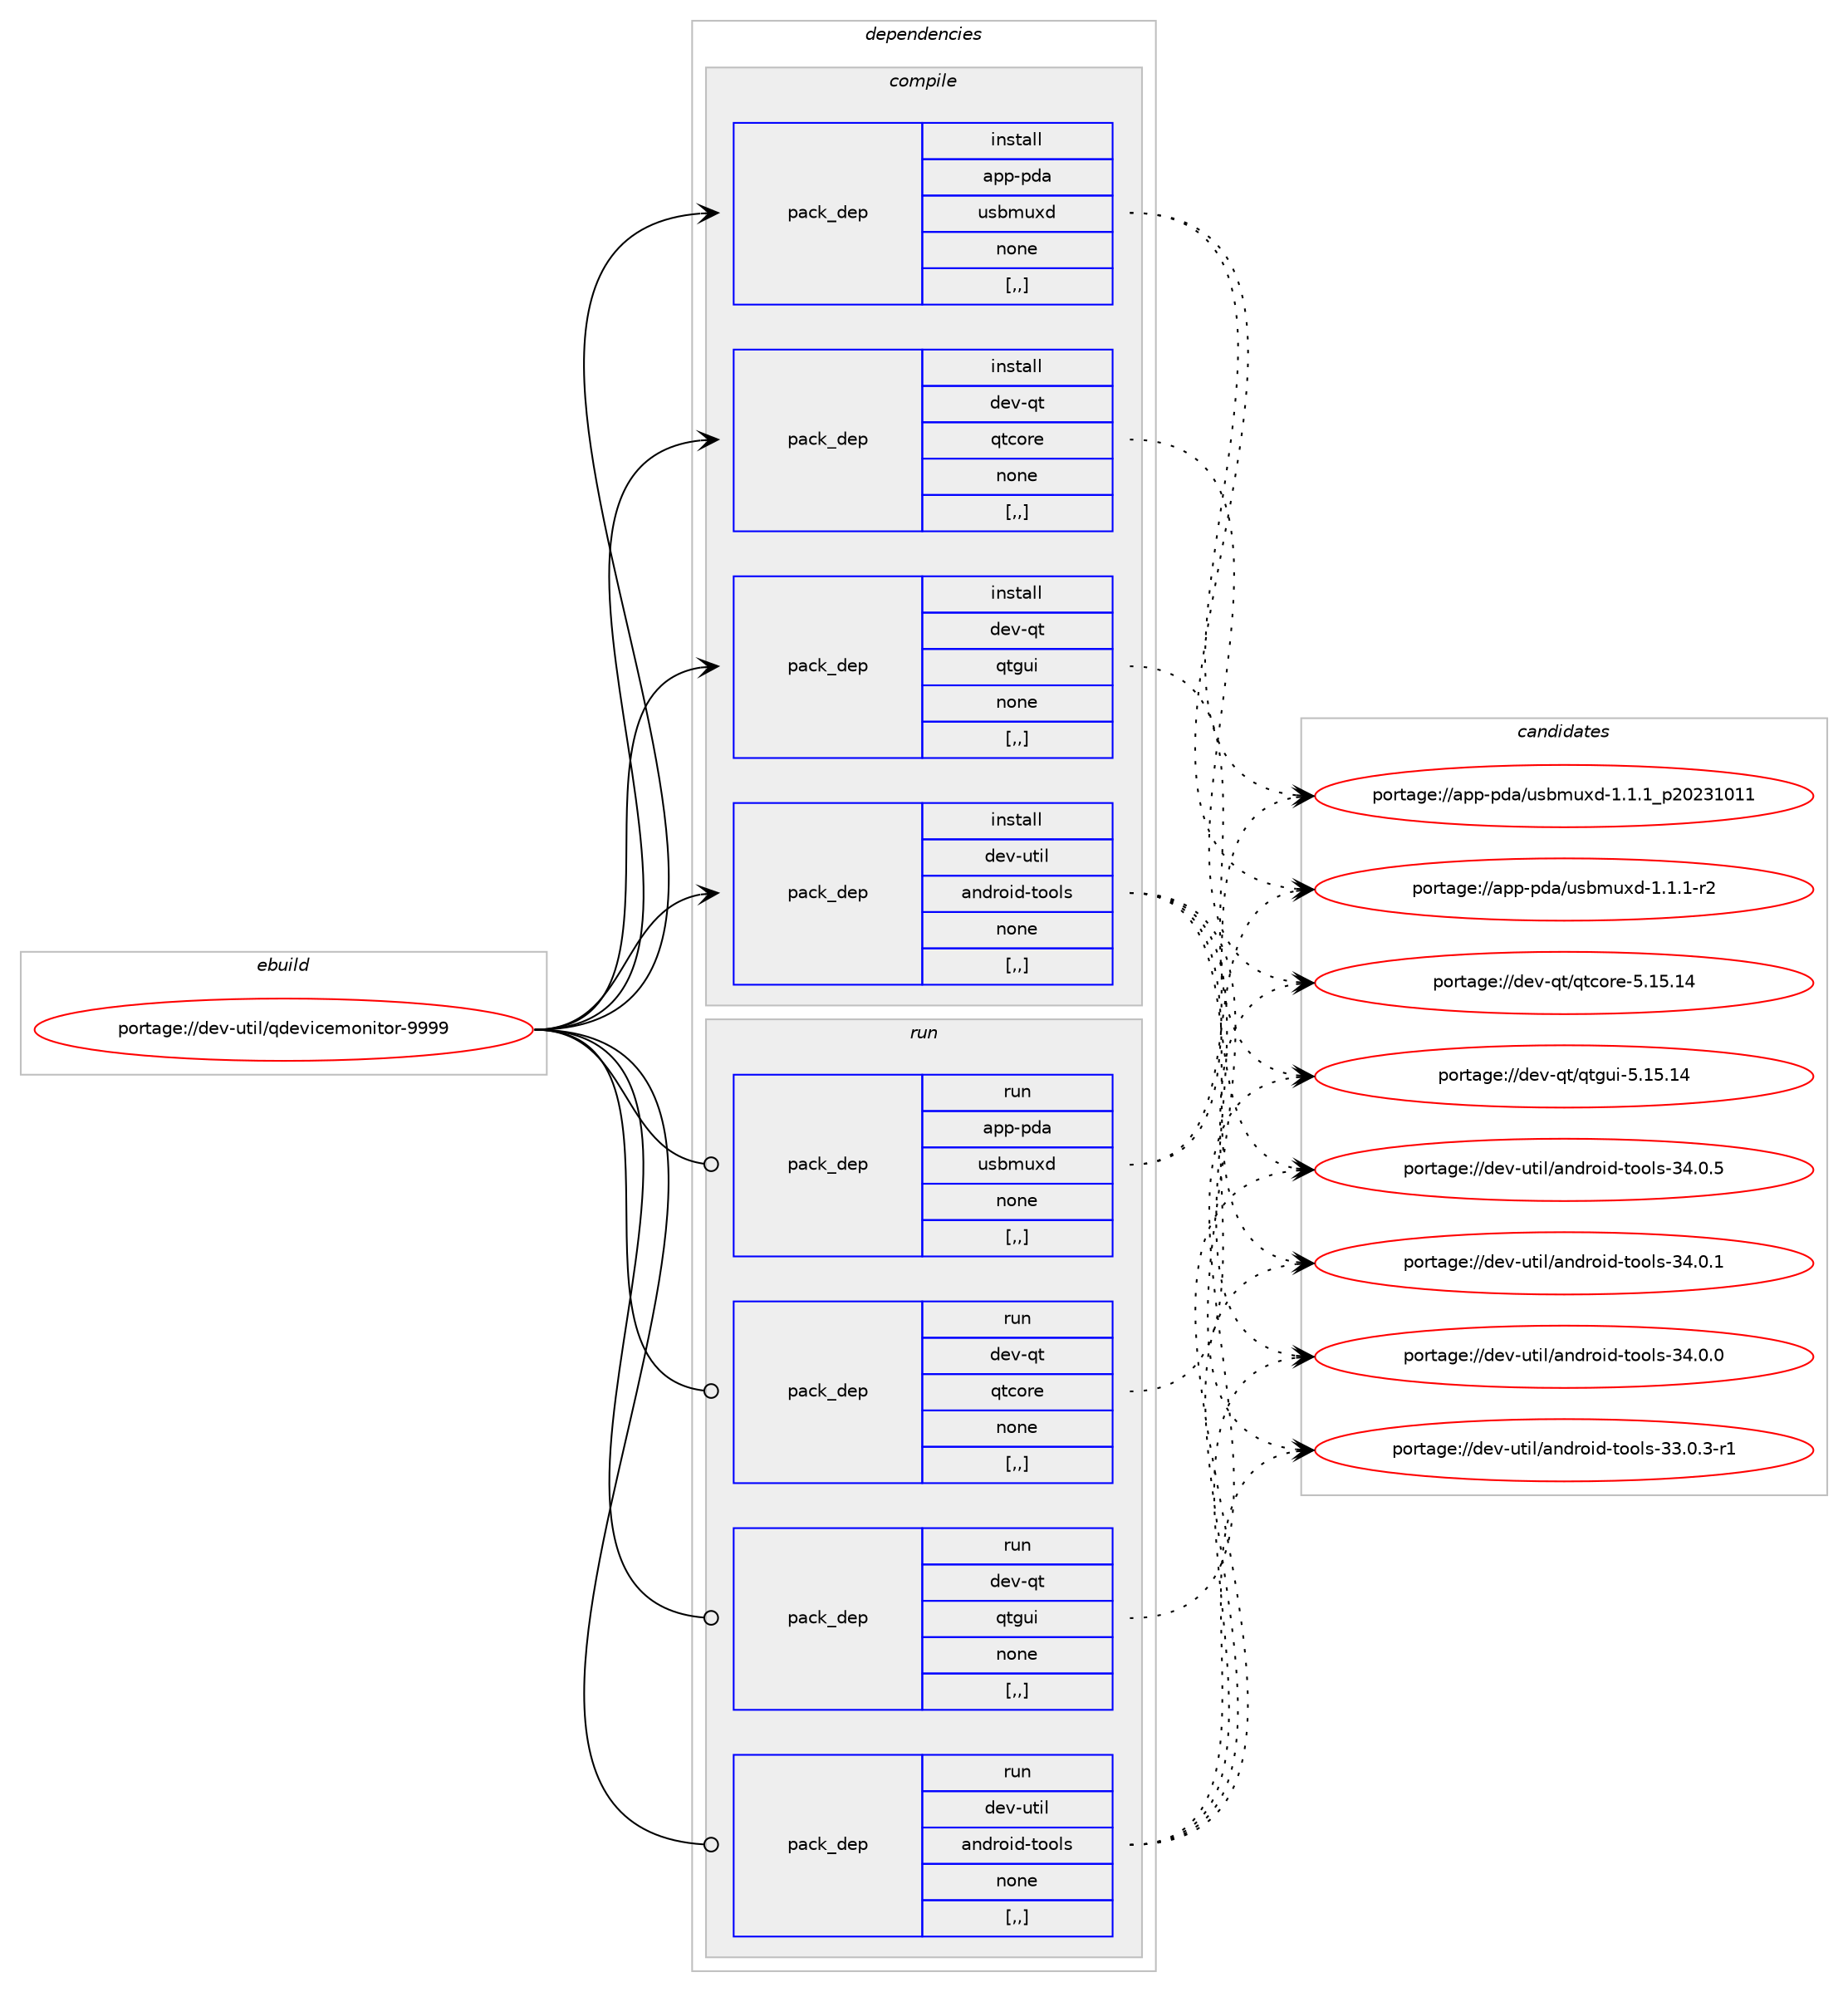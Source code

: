 digraph prolog {

# *************
# Graph options
# *************

newrank=true;
concentrate=true;
compound=true;
graph [rankdir=LR,fontname=Helvetica,fontsize=10,ranksep=1.5];#, ranksep=2.5, nodesep=0.2];
edge  [arrowhead=vee];
node  [fontname=Helvetica,fontsize=10];

# **********
# The ebuild
# **********

subgraph cluster_leftcol {
color=gray;
label=<<i>ebuild</i>>;
id [label="portage://dev-util/qdevicemonitor-9999", color=red, width=4, href="../dev-util/qdevicemonitor-9999.svg"];
}

# ****************
# The dependencies
# ****************

subgraph cluster_midcol {
color=gray;
label=<<i>dependencies</i>>;
subgraph cluster_compile {
fillcolor="#eeeeee";
style=filled;
label=<<i>compile</i>>;
subgraph pack155785 {
dependency218788 [label=<<TABLE BORDER="0" CELLBORDER="1" CELLSPACING="0" CELLPADDING="4" WIDTH="220"><TR><TD ROWSPAN="6" CELLPADDING="30">pack_dep</TD></TR><TR><TD WIDTH="110">install</TD></TR><TR><TD>app-pda</TD></TR><TR><TD>usbmuxd</TD></TR><TR><TD>none</TD></TR><TR><TD>[,,]</TD></TR></TABLE>>, shape=none, color=blue];
}
id:e -> dependency218788:w [weight=20,style="solid",arrowhead="vee"];
subgraph pack155786 {
dependency218789 [label=<<TABLE BORDER="0" CELLBORDER="1" CELLSPACING="0" CELLPADDING="4" WIDTH="220"><TR><TD ROWSPAN="6" CELLPADDING="30">pack_dep</TD></TR><TR><TD WIDTH="110">install</TD></TR><TR><TD>dev-qt</TD></TR><TR><TD>qtcore</TD></TR><TR><TD>none</TD></TR><TR><TD>[,,]</TD></TR></TABLE>>, shape=none, color=blue];
}
id:e -> dependency218789:w [weight=20,style="solid",arrowhead="vee"];
subgraph pack155787 {
dependency218790 [label=<<TABLE BORDER="0" CELLBORDER="1" CELLSPACING="0" CELLPADDING="4" WIDTH="220"><TR><TD ROWSPAN="6" CELLPADDING="30">pack_dep</TD></TR><TR><TD WIDTH="110">install</TD></TR><TR><TD>dev-qt</TD></TR><TR><TD>qtgui</TD></TR><TR><TD>none</TD></TR><TR><TD>[,,]</TD></TR></TABLE>>, shape=none, color=blue];
}
id:e -> dependency218790:w [weight=20,style="solid",arrowhead="vee"];
subgraph pack155788 {
dependency218791 [label=<<TABLE BORDER="0" CELLBORDER="1" CELLSPACING="0" CELLPADDING="4" WIDTH="220"><TR><TD ROWSPAN="6" CELLPADDING="30">pack_dep</TD></TR><TR><TD WIDTH="110">install</TD></TR><TR><TD>dev-util</TD></TR><TR><TD>android-tools</TD></TR><TR><TD>none</TD></TR><TR><TD>[,,]</TD></TR></TABLE>>, shape=none, color=blue];
}
id:e -> dependency218791:w [weight=20,style="solid",arrowhead="vee"];
}
subgraph cluster_compileandrun {
fillcolor="#eeeeee";
style=filled;
label=<<i>compile and run</i>>;
}
subgraph cluster_run {
fillcolor="#eeeeee";
style=filled;
label=<<i>run</i>>;
subgraph pack155789 {
dependency218792 [label=<<TABLE BORDER="0" CELLBORDER="1" CELLSPACING="0" CELLPADDING="4" WIDTH="220"><TR><TD ROWSPAN="6" CELLPADDING="30">pack_dep</TD></TR><TR><TD WIDTH="110">run</TD></TR><TR><TD>app-pda</TD></TR><TR><TD>usbmuxd</TD></TR><TR><TD>none</TD></TR><TR><TD>[,,]</TD></TR></TABLE>>, shape=none, color=blue];
}
id:e -> dependency218792:w [weight=20,style="solid",arrowhead="odot"];
subgraph pack155790 {
dependency218793 [label=<<TABLE BORDER="0" CELLBORDER="1" CELLSPACING="0" CELLPADDING="4" WIDTH="220"><TR><TD ROWSPAN="6" CELLPADDING="30">pack_dep</TD></TR><TR><TD WIDTH="110">run</TD></TR><TR><TD>dev-qt</TD></TR><TR><TD>qtcore</TD></TR><TR><TD>none</TD></TR><TR><TD>[,,]</TD></TR></TABLE>>, shape=none, color=blue];
}
id:e -> dependency218793:w [weight=20,style="solid",arrowhead="odot"];
subgraph pack155791 {
dependency218794 [label=<<TABLE BORDER="0" CELLBORDER="1" CELLSPACING="0" CELLPADDING="4" WIDTH="220"><TR><TD ROWSPAN="6" CELLPADDING="30">pack_dep</TD></TR><TR><TD WIDTH="110">run</TD></TR><TR><TD>dev-qt</TD></TR><TR><TD>qtgui</TD></TR><TR><TD>none</TD></TR><TR><TD>[,,]</TD></TR></TABLE>>, shape=none, color=blue];
}
id:e -> dependency218794:w [weight=20,style="solid",arrowhead="odot"];
subgraph pack155792 {
dependency218795 [label=<<TABLE BORDER="0" CELLBORDER="1" CELLSPACING="0" CELLPADDING="4" WIDTH="220"><TR><TD ROWSPAN="6" CELLPADDING="30">pack_dep</TD></TR><TR><TD WIDTH="110">run</TD></TR><TR><TD>dev-util</TD></TR><TR><TD>android-tools</TD></TR><TR><TD>none</TD></TR><TR><TD>[,,]</TD></TR></TABLE>>, shape=none, color=blue];
}
id:e -> dependency218795:w [weight=20,style="solid",arrowhead="odot"];
}
}

# **************
# The candidates
# **************

subgraph cluster_choices {
rank=same;
color=gray;
label=<<i>candidates</i>>;

subgraph choice155785 {
color=black;
nodesep=1;
choice9711211245112100974711711598109117120100454946494649951125048505149484949 [label="portage://app-pda/usbmuxd-1.1.1_p20231011", color=red, width=4,href="../app-pda/usbmuxd-1.1.1_p20231011.svg"];
choice97112112451121009747117115981091171201004549464946494511450 [label="portage://app-pda/usbmuxd-1.1.1-r2", color=red, width=4,href="../app-pda/usbmuxd-1.1.1-r2.svg"];
dependency218788:e -> choice9711211245112100974711711598109117120100454946494649951125048505149484949:w [style=dotted,weight="100"];
dependency218788:e -> choice97112112451121009747117115981091171201004549464946494511450:w [style=dotted,weight="100"];
}
subgraph choice155786 {
color=black;
nodesep=1;
choice1001011184511311647113116991111141014553464953464952 [label="portage://dev-qt/qtcore-5.15.14", color=red, width=4,href="../dev-qt/qtcore-5.15.14.svg"];
dependency218789:e -> choice1001011184511311647113116991111141014553464953464952:w [style=dotted,weight="100"];
}
subgraph choice155787 {
color=black;
nodesep=1;
choice10010111845113116471131161031171054553464953464952 [label="portage://dev-qt/qtgui-5.15.14", color=red, width=4,href="../dev-qt/qtgui-5.15.14.svg"];
dependency218790:e -> choice10010111845113116471131161031171054553464953464952:w [style=dotted,weight="100"];
}
subgraph choice155788 {
color=black;
nodesep=1;
choice1001011184511711610510847971101001141111051004511611111110811545515246484653 [label="portage://dev-util/android-tools-34.0.5", color=red, width=4,href="../dev-util/android-tools-34.0.5.svg"];
choice1001011184511711610510847971101001141111051004511611111110811545515246484649 [label="portage://dev-util/android-tools-34.0.1", color=red, width=4,href="../dev-util/android-tools-34.0.1.svg"];
choice1001011184511711610510847971101001141111051004511611111110811545515246484648 [label="portage://dev-util/android-tools-34.0.0", color=red, width=4,href="../dev-util/android-tools-34.0.0.svg"];
choice10010111845117116105108479711010011411110510045116111111108115455151464846514511449 [label="portage://dev-util/android-tools-33.0.3-r1", color=red, width=4,href="../dev-util/android-tools-33.0.3-r1.svg"];
dependency218791:e -> choice1001011184511711610510847971101001141111051004511611111110811545515246484653:w [style=dotted,weight="100"];
dependency218791:e -> choice1001011184511711610510847971101001141111051004511611111110811545515246484649:w [style=dotted,weight="100"];
dependency218791:e -> choice1001011184511711610510847971101001141111051004511611111110811545515246484648:w [style=dotted,weight="100"];
dependency218791:e -> choice10010111845117116105108479711010011411110510045116111111108115455151464846514511449:w [style=dotted,weight="100"];
}
subgraph choice155789 {
color=black;
nodesep=1;
choice9711211245112100974711711598109117120100454946494649951125048505149484949 [label="portage://app-pda/usbmuxd-1.1.1_p20231011", color=red, width=4,href="../app-pda/usbmuxd-1.1.1_p20231011.svg"];
choice97112112451121009747117115981091171201004549464946494511450 [label="portage://app-pda/usbmuxd-1.1.1-r2", color=red, width=4,href="../app-pda/usbmuxd-1.1.1-r2.svg"];
dependency218792:e -> choice9711211245112100974711711598109117120100454946494649951125048505149484949:w [style=dotted,weight="100"];
dependency218792:e -> choice97112112451121009747117115981091171201004549464946494511450:w [style=dotted,weight="100"];
}
subgraph choice155790 {
color=black;
nodesep=1;
choice1001011184511311647113116991111141014553464953464952 [label="portage://dev-qt/qtcore-5.15.14", color=red, width=4,href="../dev-qt/qtcore-5.15.14.svg"];
dependency218793:e -> choice1001011184511311647113116991111141014553464953464952:w [style=dotted,weight="100"];
}
subgraph choice155791 {
color=black;
nodesep=1;
choice10010111845113116471131161031171054553464953464952 [label="portage://dev-qt/qtgui-5.15.14", color=red, width=4,href="../dev-qt/qtgui-5.15.14.svg"];
dependency218794:e -> choice10010111845113116471131161031171054553464953464952:w [style=dotted,weight="100"];
}
subgraph choice155792 {
color=black;
nodesep=1;
choice1001011184511711610510847971101001141111051004511611111110811545515246484653 [label="portage://dev-util/android-tools-34.0.5", color=red, width=4,href="../dev-util/android-tools-34.0.5.svg"];
choice1001011184511711610510847971101001141111051004511611111110811545515246484649 [label="portage://dev-util/android-tools-34.0.1", color=red, width=4,href="../dev-util/android-tools-34.0.1.svg"];
choice1001011184511711610510847971101001141111051004511611111110811545515246484648 [label="portage://dev-util/android-tools-34.0.0", color=red, width=4,href="../dev-util/android-tools-34.0.0.svg"];
choice10010111845117116105108479711010011411110510045116111111108115455151464846514511449 [label="portage://dev-util/android-tools-33.0.3-r1", color=red, width=4,href="../dev-util/android-tools-33.0.3-r1.svg"];
dependency218795:e -> choice1001011184511711610510847971101001141111051004511611111110811545515246484653:w [style=dotted,weight="100"];
dependency218795:e -> choice1001011184511711610510847971101001141111051004511611111110811545515246484649:w [style=dotted,weight="100"];
dependency218795:e -> choice1001011184511711610510847971101001141111051004511611111110811545515246484648:w [style=dotted,weight="100"];
dependency218795:e -> choice10010111845117116105108479711010011411110510045116111111108115455151464846514511449:w [style=dotted,weight="100"];
}
}

}
